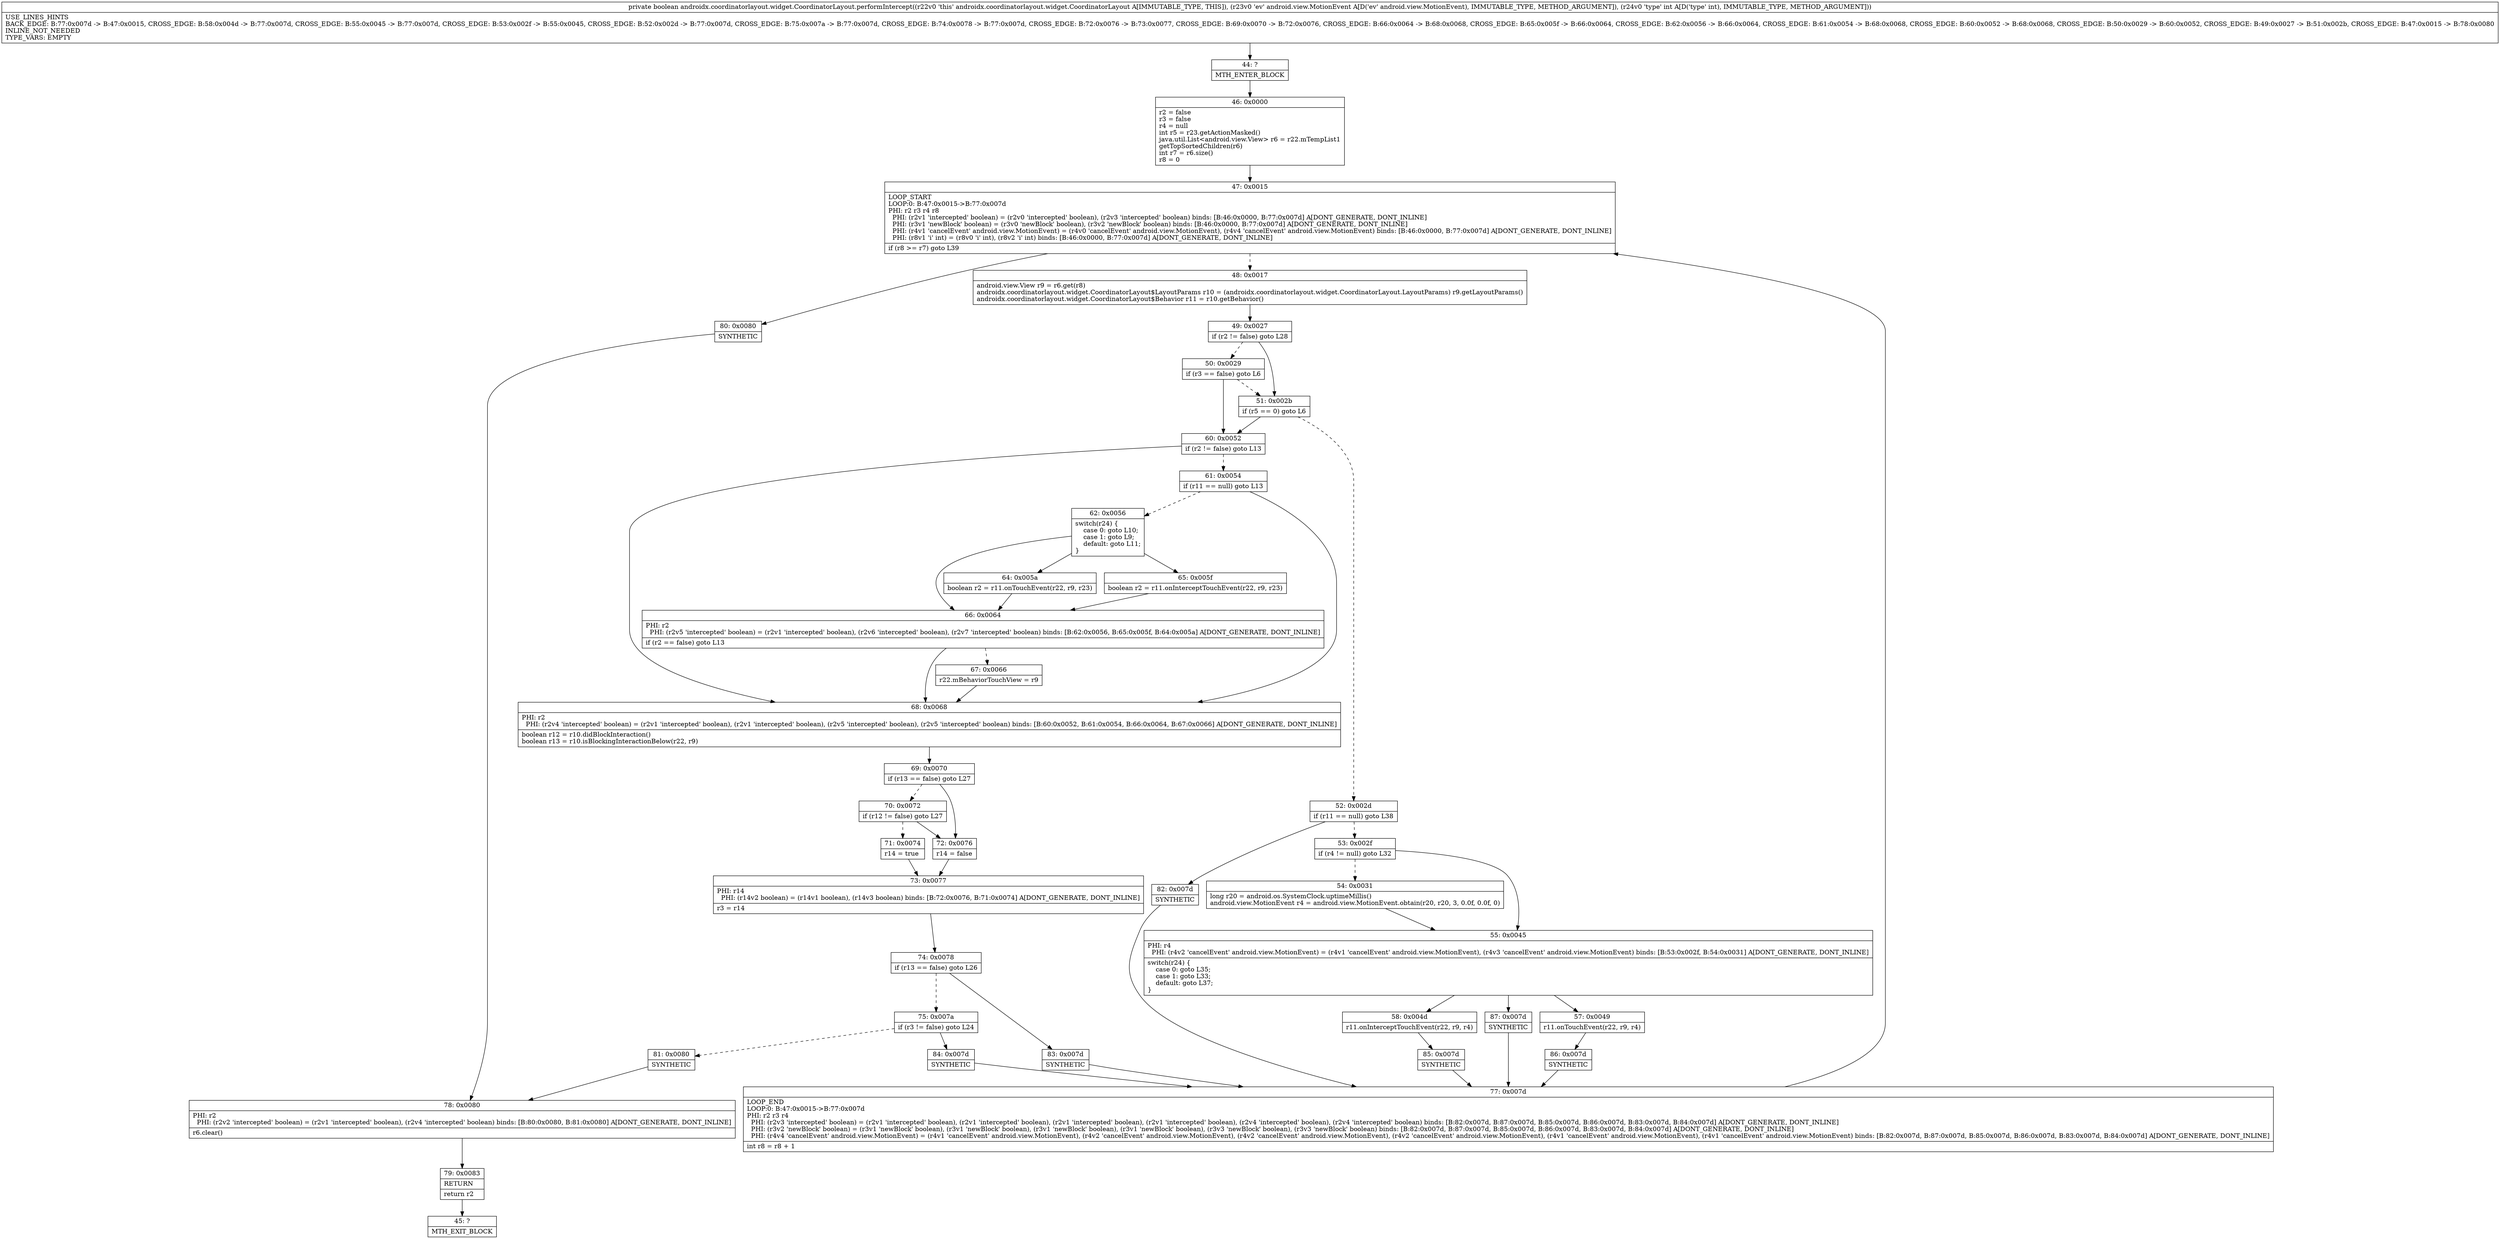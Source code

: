 digraph "CFG forandroidx.coordinatorlayout.widget.CoordinatorLayout.performIntercept(Landroid\/view\/MotionEvent;I)Z" {
Node_44 [shape=record,label="{44\:\ ?|MTH_ENTER_BLOCK\l}"];
Node_46 [shape=record,label="{46\:\ 0x0000|r2 = false\lr3 = false\lr4 = null\lint r5 = r23.getActionMasked()\ljava.util.List\<android.view.View\> r6 = r22.mTempList1\lgetTopSortedChildren(r6)\lint r7 = r6.size()\lr8 = 0\l}"];
Node_47 [shape=record,label="{47\:\ 0x0015|LOOP_START\lLOOP:0: B:47:0x0015\-\>B:77:0x007d\lPHI: r2 r3 r4 r8 \l  PHI: (r2v1 'intercepted' boolean) = (r2v0 'intercepted' boolean), (r2v3 'intercepted' boolean) binds: [B:46:0x0000, B:77:0x007d] A[DONT_GENERATE, DONT_INLINE]\l  PHI: (r3v1 'newBlock' boolean) = (r3v0 'newBlock' boolean), (r3v2 'newBlock' boolean) binds: [B:46:0x0000, B:77:0x007d] A[DONT_GENERATE, DONT_INLINE]\l  PHI: (r4v1 'cancelEvent' android.view.MotionEvent) = (r4v0 'cancelEvent' android.view.MotionEvent), (r4v4 'cancelEvent' android.view.MotionEvent) binds: [B:46:0x0000, B:77:0x007d] A[DONT_GENERATE, DONT_INLINE]\l  PHI: (r8v1 'i' int) = (r8v0 'i' int), (r8v2 'i' int) binds: [B:46:0x0000, B:77:0x007d] A[DONT_GENERATE, DONT_INLINE]\l|if (r8 \>= r7) goto L39\l}"];
Node_48 [shape=record,label="{48\:\ 0x0017|android.view.View r9 = r6.get(r8)\landroidx.coordinatorlayout.widget.CoordinatorLayout$LayoutParams r10 = (androidx.coordinatorlayout.widget.CoordinatorLayout.LayoutParams) r9.getLayoutParams()\landroidx.coordinatorlayout.widget.CoordinatorLayout$Behavior r11 = r10.getBehavior()\l}"];
Node_49 [shape=record,label="{49\:\ 0x0027|if (r2 != false) goto L28\l}"];
Node_50 [shape=record,label="{50\:\ 0x0029|if (r3 == false) goto L6\l}"];
Node_60 [shape=record,label="{60\:\ 0x0052|if (r2 != false) goto L13\l}"];
Node_61 [shape=record,label="{61\:\ 0x0054|if (r11 == null) goto L13\l}"];
Node_62 [shape=record,label="{62\:\ 0x0056|switch(r24) \{\l    case 0: goto L10;\l    case 1: goto L9;\l    default: goto L11;\l\}\l}"];
Node_64 [shape=record,label="{64\:\ 0x005a|boolean r2 = r11.onTouchEvent(r22, r9, r23)\l}"];
Node_65 [shape=record,label="{65\:\ 0x005f|boolean r2 = r11.onInterceptTouchEvent(r22, r9, r23)\l}"];
Node_66 [shape=record,label="{66\:\ 0x0064|PHI: r2 \l  PHI: (r2v5 'intercepted' boolean) = (r2v1 'intercepted' boolean), (r2v6 'intercepted' boolean), (r2v7 'intercepted' boolean) binds: [B:62:0x0056, B:65:0x005f, B:64:0x005a] A[DONT_GENERATE, DONT_INLINE]\l|if (r2 == false) goto L13\l}"];
Node_67 [shape=record,label="{67\:\ 0x0066|r22.mBehaviorTouchView = r9\l}"];
Node_68 [shape=record,label="{68\:\ 0x0068|PHI: r2 \l  PHI: (r2v4 'intercepted' boolean) = (r2v1 'intercepted' boolean), (r2v1 'intercepted' boolean), (r2v5 'intercepted' boolean), (r2v5 'intercepted' boolean) binds: [B:60:0x0052, B:61:0x0054, B:66:0x0064, B:67:0x0066] A[DONT_GENERATE, DONT_INLINE]\l|boolean r12 = r10.didBlockInteraction()\lboolean r13 = r10.isBlockingInteractionBelow(r22, r9)\l}"];
Node_69 [shape=record,label="{69\:\ 0x0070|if (r13 == false) goto L27\l}"];
Node_70 [shape=record,label="{70\:\ 0x0072|if (r12 != false) goto L27\l}"];
Node_71 [shape=record,label="{71\:\ 0x0074|r14 = true\l}"];
Node_73 [shape=record,label="{73\:\ 0x0077|PHI: r14 \l  PHI: (r14v2 boolean) = (r14v1 boolean), (r14v3 boolean) binds: [B:72:0x0076, B:71:0x0074] A[DONT_GENERATE, DONT_INLINE]\l|r3 = r14\l}"];
Node_74 [shape=record,label="{74\:\ 0x0078|if (r13 == false) goto L26\l}"];
Node_75 [shape=record,label="{75\:\ 0x007a|if (r3 != false) goto L24\l}"];
Node_81 [shape=record,label="{81\:\ 0x0080|SYNTHETIC\l}"];
Node_78 [shape=record,label="{78\:\ 0x0080|PHI: r2 \l  PHI: (r2v2 'intercepted' boolean) = (r2v1 'intercepted' boolean), (r2v4 'intercepted' boolean) binds: [B:80:0x0080, B:81:0x0080] A[DONT_GENERATE, DONT_INLINE]\l|r6.clear()\l}"];
Node_79 [shape=record,label="{79\:\ 0x0083|RETURN\l|return r2\l}"];
Node_45 [shape=record,label="{45\:\ ?|MTH_EXIT_BLOCK\l}"];
Node_84 [shape=record,label="{84\:\ 0x007d|SYNTHETIC\l}"];
Node_77 [shape=record,label="{77\:\ 0x007d|LOOP_END\lLOOP:0: B:47:0x0015\-\>B:77:0x007d\lPHI: r2 r3 r4 \l  PHI: (r2v3 'intercepted' boolean) = (r2v1 'intercepted' boolean), (r2v1 'intercepted' boolean), (r2v1 'intercepted' boolean), (r2v1 'intercepted' boolean), (r2v4 'intercepted' boolean), (r2v4 'intercepted' boolean) binds: [B:82:0x007d, B:87:0x007d, B:85:0x007d, B:86:0x007d, B:83:0x007d, B:84:0x007d] A[DONT_GENERATE, DONT_INLINE]\l  PHI: (r3v2 'newBlock' boolean) = (r3v1 'newBlock' boolean), (r3v1 'newBlock' boolean), (r3v1 'newBlock' boolean), (r3v1 'newBlock' boolean), (r3v3 'newBlock' boolean), (r3v3 'newBlock' boolean) binds: [B:82:0x007d, B:87:0x007d, B:85:0x007d, B:86:0x007d, B:83:0x007d, B:84:0x007d] A[DONT_GENERATE, DONT_INLINE]\l  PHI: (r4v4 'cancelEvent' android.view.MotionEvent) = (r4v1 'cancelEvent' android.view.MotionEvent), (r4v2 'cancelEvent' android.view.MotionEvent), (r4v2 'cancelEvent' android.view.MotionEvent), (r4v2 'cancelEvent' android.view.MotionEvent), (r4v1 'cancelEvent' android.view.MotionEvent), (r4v1 'cancelEvent' android.view.MotionEvent) binds: [B:82:0x007d, B:87:0x007d, B:85:0x007d, B:86:0x007d, B:83:0x007d, B:84:0x007d] A[DONT_GENERATE, DONT_INLINE]\l|int r8 = r8 + 1\l}"];
Node_83 [shape=record,label="{83\:\ 0x007d|SYNTHETIC\l}"];
Node_72 [shape=record,label="{72\:\ 0x0076|r14 = false\l}"];
Node_51 [shape=record,label="{51\:\ 0x002b|if (r5 == 0) goto L6\l}"];
Node_52 [shape=record,label="{52\:\ 0x002d|if (r11 == null) goto L38\l}"];
Node_53 [shape=record,label="{53\:\ 0x002f|if (r4 != null) goto L32\l}"];
Node_54 [shape=record,label="{54\:\ 0x0031|long r20 = android.os.SystemClock.uptimeMillis()\landroid.view.MotionEvent r4 = android.view.MotionEvent.obtain(r20, r20, 3, 0.0f, 0.0f, 0)\l}"];
Node_55 [shape=record,label="{55\:\ 0x0045|PHI: r4 \l  PHI: (r4v2 'cancelEvent' android.view.MotionEvent) = (r4v1 'cancelEvent' android.view.MotionEvent), (r4v3 'cancelEvent' android.view.MotionEvent) binds: [B:53:0x002f, B:54:0x0031] A[DONT_GENERATE, DONT_INLINE]\l|switch(r24) \{\l    case 0: goto L35;\l    case 1: goto L33;\l    default: goto L37;\l\}\l}"];
Node_57 [shape=record,label="{57\:\ 0x0049|r11.onTouchEvent(r22, r9, r4)\l}"];
Node_86 [shape=record,label="{86\:\ 0x007d|SYNTHETIC\l}"];
Node_58 [shape=record,label="{58\:\ 0x004d|r11.onInterceptTouchEvent(r22, r9, r4)\l}"];
Node_85 [shape=record,label="{85\:\ 0x007d|SYNTHETIC\l}"];
Node_87 [shape=record,label="{87\:\ 0x007d|SYNTHETIC\l}"];
Node_82 [shape=record,label="{82\:\ 0x007d|SYNTHETIC\l}"];
Node_80 [shape=record,label="{80\:\ 0x0080|SYNTHETIC\l}"];
MethodNode[shape=record,label="{private boolean androidx.coordinatorlayout.widget.CoordinatorLayout.performIntercept((r22v0 'this' androidx.coordinatorlayout.widget.CoordinatorLayout A[IMMUTABLE_TYPE, THIS]), (r23v0 'ev' android.view.MotionEvent A[D('ev' android.view.MotionEvent), IMMUTABLE_TYPE, METHOD_ARGUMENT]), (r24v0 'type' int A[D('type' int), IMMUTABLE_TYPE, METHOD_ARGUMENT]))  | USE_LINES_HINTS\lBACK_EDGE: B:77:0x007d \-\> B:47:0x0015, CROSS_EDGE: B:58:0x004d \-\> B:77:0x007d, CROSS_EDGE: B:55:0x0045 \-\> B:77:0x007d, CROSS_EDGE: B:53:0x002f \-\> B:55:0x0045, CROSS_EDGE: B:52:0x002d \-\> B:77:0x007d, CROSS_EDGE: B:75:0x007a \-\> B:77:0x007d, CROSS_EDGE: B:74:0x0078 \-\> B:77:0x007d, CROSS_EDGE: B:72:0x0076 \-\> B:73:0x0077, CROSS_EDGE: B:69:0x0070 \-\> B:72:0x0076, CROSS_EDGE: B:66:0x0064 \-\> B:68:0x0068, CROSS_EDGE: B:65:0x005f \-\> B:66:0x0064, CROSS_EDGE: B:62:0x0056 \-\> B:66:0x0064, CROSS_EDGE: B:61:0x0054 \-\> B:68:0x0068, CROSS_EDGE: B:60:0x0052 \-\> B:68:0x0068, CROSS_EDGE: B:50:0x0029 \-\> B:60:0x0052, CROSS_EDGE: B:49:0x0027 \-\> B:51:0x002b, CROSS_EDGE: B:47:0x0015 \-\> B:78:0x0080\lINLINE_NOT_NEEDED\lTYPE_VARS: EMPTY\l}"];
MethodNode -> Node_44;Node_44 -> Node_46;
Node_46 -> Node_47;
Node_47 -> Node_48[style=dashed];
Node_47 -> Node_80;
Node_48 -> Node_49;
Node_49 -> Node_50[style=dashed];
Node_49 -> Node_51;
Node_50 -> Node_51[style=dashed];
Node_50 -> Node_60;
Node_60 -> Node_61[style=dashed];
Node_60 -> Node_68;
Node_61 -> Node_62[style=dashed];
Node_61 -> Node_68;
Node_62 -> Node_64;
Node_62 -> Node_65;
Node_62 -> Node_66;
Node_64 -> Node_66;
Node_65 -> Node_66;
Node_66 -> Node_67[style=dashed];
Node_66 -> Node_68;
Node_67 -> Node_68;
Node_68 -> Node_69;
Node_69 -> Node_70[style=dashed];
Node_69 -> Node_72;
Node_70 -> Node_71[style=dashed];
Node_70 -> Node_72;
Node_71 -> Node_73;
Node_73 -> Node_74;
Node_74 -> Node_75[style=dashed];
Node_74 -> Node_83;
Node_75 -> Node_81[style=dashed];
Node_75 -> Node_84;
Node_81 -> Node_78;
Node_78 -> Node_79;
Node_79 -> Node_45;
Node_84 -> Node_77;
Node_77 -> Node_47;
Node_83 -> Node_77;
Node_72 -> Node_73;
Node_51 -> Node_52[style=dashed];
Node_51 -> Node_60;
Node_52 -> Node_53[style=dashed];
Node_52 -> Node_82;
Node_53 -> Node_54[style=dashed];
Node_53 -> Node_55;
Node_54 -> Node_55;
Node_55 -> Node_57;
Node_55 -> Node_58;
Node_55 -> Node_87;
Node_57 -> Node_86;
Node_86 -> Node_77;
Node_58 -> Node_85;
Node_85 -> Node_77;
Node_87 -> Node_77;
Node_82 -> Node_77;
Node_80 -> Node_78;
}

